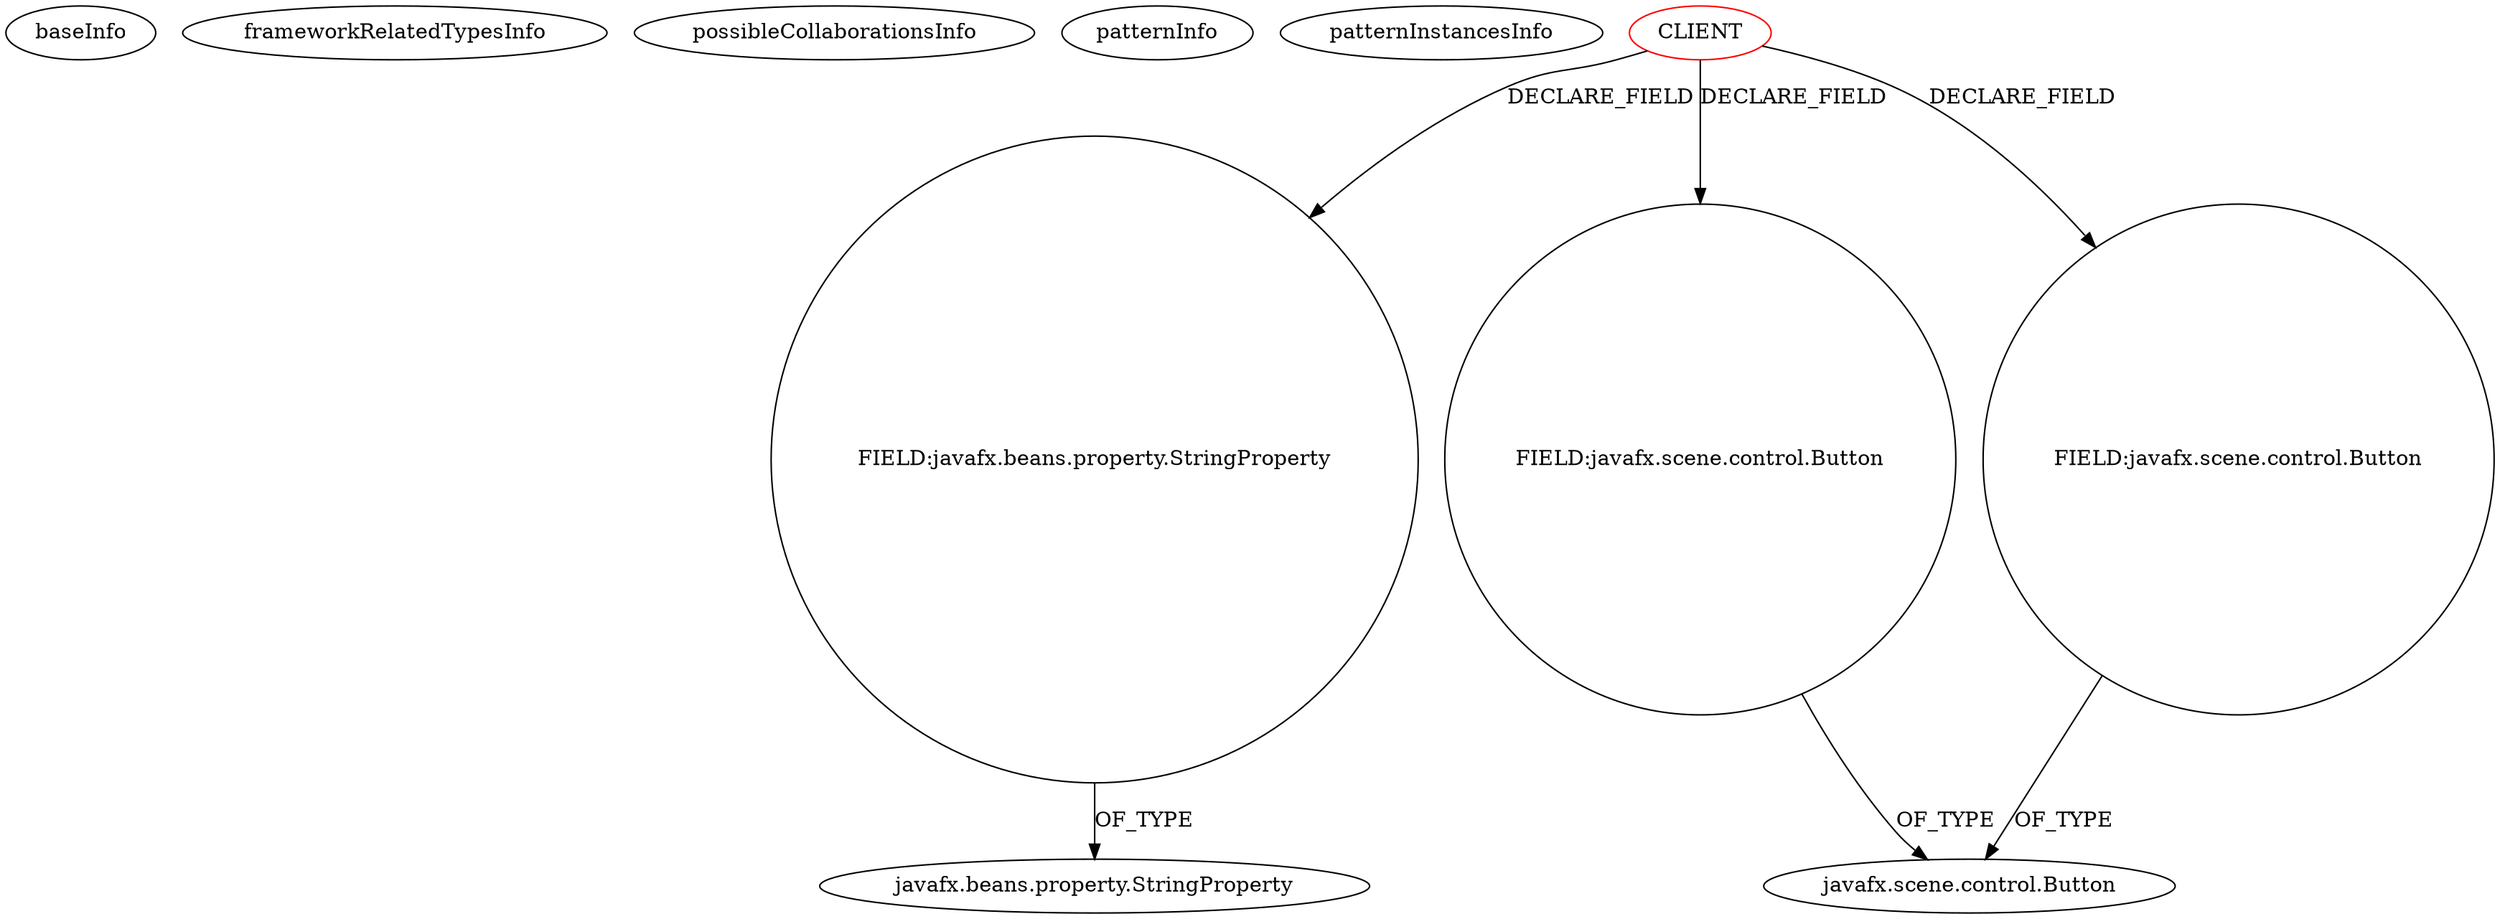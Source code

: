 digraph {
baseInfo[graphId=2174,category="pattern",isAnonymous=false,possibleRelation=false]
frameworkRelatedTypesInfo[]
possibleCollaborationsInfo[]
patternInfo[frequency=2.0,patternRootClient=0]
patternInstancesInfo[0="brunoborges-fx2048~/brunoborges-fx2048/fx2048-master/src/game2048/Board.java~Board~2229",1="tarchan-ClipFX~/tarchan-ClipFX/ClipFX-master/src/com/mac/tarchan/clipfx/URLBoxController.java~URLBoxController~4464"]
5[label="javafx.beans.property.StringProperty",vertexType="FRAMEWORK_CLASS_TYPE",isFrameworkType=false]
4[label="FIELD:javafx.beans.property.StringProperty",vertexType="FIELD_DECLARATION",isFrameworkType=false,shape=circle]
0[label="CLIENT",vertexType="ROOT_CLIENT_CLASS_DECLARATION",isFrameworkType=false,color=red]
10[label="FIELD:javafx.scene.control.Button",vertexType="FIELD_DECLARATION",isFrameworkType=false,shape=circle]
6[label="FIELD:javafx.scene.control.Button",vertexType="FIELD_DECLARATION",isFrameworkType=false,shape=circle]
7[label="javafx.scene.control.Button",vertexType="FRAMEWORK_CLASS_TYPE",isFrameworkType=false]
4->5[label="OF_TYPE"]
6->7[label="OF_TYPE"]
10->7[label="OF_TYPE"]
0->6[label="DECLARE_FIELD"]
0->4[label="DECLARE_FIELD"]
0->10[label="DECLARE_FIELD"]
}
